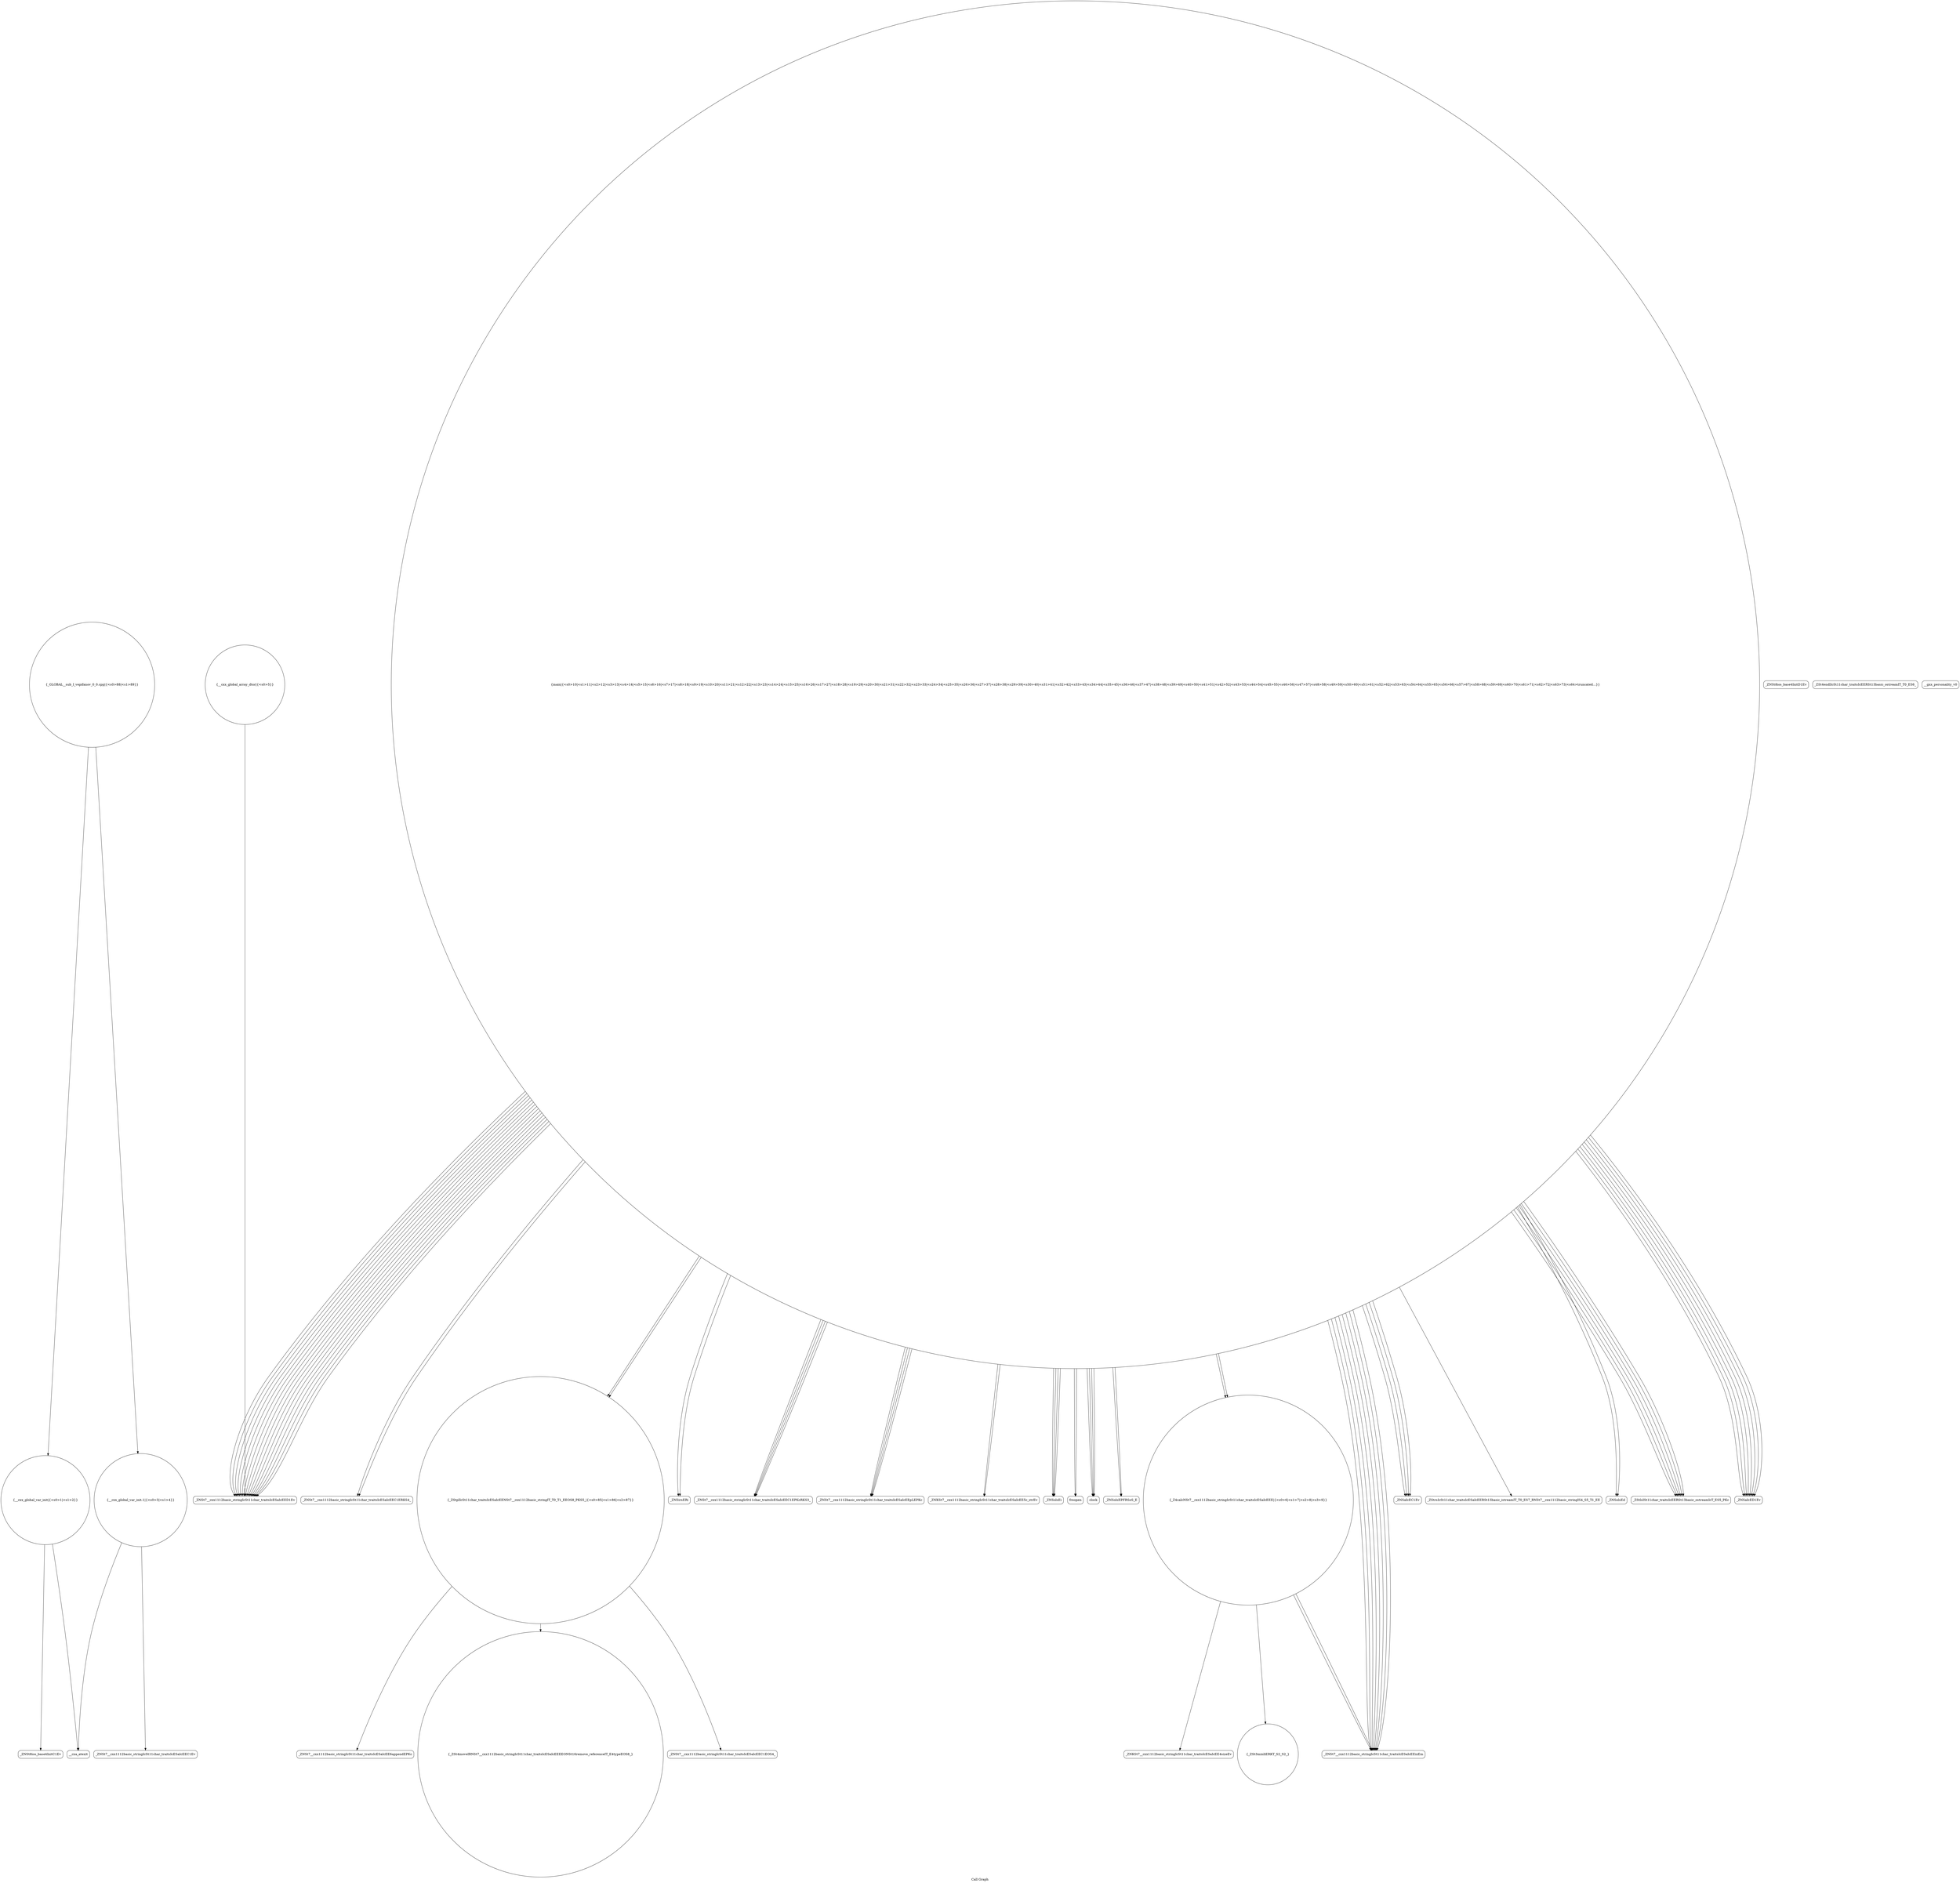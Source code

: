 digraph "Call Graph" {
	label="Call Graph";

	Node0x561a8f3f42f0 [shape=record,shape=circle,label="{__cxx_global_var_init|{<s0>1|<s1>2}}"];
	Node0x561a8f3f42f0:s0 -> Node0x561a8f3f4780[color=black];
	Node0x561a8f3f42f0:s1 -> Node0x561a8f3f4880[color=black];
	Node0x561a8f3f5400 [shape=record,shape=Mrecord,label="{_ZNSt7__cxx1112basic_stringIcSt11char_traitsIcESaIcEEC1ERKS4_}"];
	Node0x561a8f3f4a80 [shape=record,shape=Mrecord,label="{_ZNSt7__cxx1112basic_stringIcSt11char_traitsIcESaIcEED1Ev}"];
	Node0x561a8f3f5780 [shape=record,shape=circle,label="{_GLOBAL__sub_I_vepifanov_0_0.cpp|{<s0>88|<s1>89}}"];
	Node0x561a8f3f5780:s0 -> Node0x561a8f3f42f0[color=black];
	Node0x561a8f3f5780:s1 -> Node0x561a8f3f4900[color=black];
	Node0x561a8f3f4e00 [shape=record,shape=circle,label="{_ZStplIcSt11char_traitsIcESaIcEENSt7__cxx1112basic_stringIT_T0_T1_EEOS8_PKS5_|{<s0>85|<s1>86|<s2>87}}"];
	Node0x561a8f3f4e00:s0 -> Node0x561a8f3f5680[color=black];
	Node0x561a8f3f4e00:s1 -> Node0x561a8f3f5600[color=black];
	Node0x561a8f3f4e00:s2 -> Node0x561a8f3f5700[color=black];
	Node0x561a8f3f5180 [shape=record,shape=Mrecord,label="{_ZNSirsERi}"];
	Node0x561a8f3f4800 [shape=record,shape=Mrecord,label="{_ZNSt8ios_base4InitD1Ev}"];
	Node0x561a8f3f5500 [shape=record,shape=Mrecord,label="{_ZSt4endlIcSt11char_traitsIcEERSt13basic_ostreamIT_T0_ES6_}"];
	Node0x561a8f3f4b80 [shape=record,shape=Mrecord,label="{_ZNKSt7__cxx1112basic_stringIcSt11char_traitsIcESaIcEE4sizeEv}"];
	Node0x561a8f3f4f00 [shape=record,shape=Mrecord,label="{_ZNSt7__cxx1112basic_stringIcSt11char_traitsIcESaIcEEC1EPKcRKS3_}"];
	Node0x561a8f3f5280 [shape=record,shape=Mrecord,label="{_ZNSt7__cxx1112basic_stringIcSt11char_traitsIcESaIcEEpLEPKc}"];
	Node0x561a8f3f4900 [shape=record,shape=circle,label="{__cxx_global_var_init.1|{<s0>3|<s1>4}}"];
	Node0x561a8f3f4900:s0 -> Node0x561a8f3f4980[color=black];
	Node0x561a8f3f4900:s1 -> Node0x561a8f3f4880[color=black];
	Node0x561a8f3f5600 [shape=record,shape=circle,label="{_ZSt4moveIRNSt7__cxx1112basic_stringIcSt11char_traitsIcESaIcEEEEONSt16remove_referenceIT_E4typeEOS8_}"];
	Node0x561a8f3f4c80 [shape=record,shape=circle,label="{_ZSt3minIiERKT_S2_S2_}"];
	Node0x561a8f3f5000 [shape=record,shape=Mrecord,label="{_ZNKSt7__cxx1112basic_stringIcSt11char_traitsIcESaIcEE5c_strEv}"];
	Node0x561a8f3f5380 [shape=record,shape=Mrecord,label="{_ZNSolsEi}"];
	Node0x561a8f3f4a00 [shape=record,shape=circle,label="{__cxx_global_array_dtor|{<s0>5}}"];
	Node0x561a8f3f4a00:s0 -> Node0x561a8f3f4a80[color=black];
	Node0x561a8f3f5700 [shape=record,shape=Mrecord,label="{_ZNSt7__cxx1112basic_stringIcSt11char_traitsIcESaIcEEC1EOS4_}"];
	Node0x561a8f3f4d80 [shape=record,shape=Mrecord,label="{freopen}"];
	Node0x561a8f3f5100 [shape=record,shape=Mrecord,label="{clock}"];
	Node0x561a8f3f4780 [shape=record,shape=Mrecord,label="{_ZNSt8ios_base4InitC1Ev}"];
	Node0x561a8f3f5480 [shape=record,shape=Mrecord,label="{_ZNSolsEPFRSoS_E}"];
	Node0x561a8f3f4b00 [shape=record,shape=circle,label="{_Z4calcNSt7__cxx1112basic_stringIcSt11char_traitsIcESaIcEEE|{<s0>6|<s1>7|<s2>8|<s3>9}}"];
	Node0x561a8f3f4b00:s0 -> Node0x561a8f3f4b80[color=black];
	Node0x561a8f3f4b00:s1 -> Node0x561a8f3f4c00[color=black];
	Node0x561a8f3f4b00:s2 -> Node0x561a8f3f4c00[color=black];
	Node0x561a8f3f4b00:s3 -> Node0x561a8f3f4c80[color=black];
	Node0x561a8f3f4e80 [shape=record,shape=Mrecord,label="{_ZNSaIcEC1Ev}"];
	Node0x561a8f3f5200 [shape=record,shape=Mrecord,label="{_ZStrsIcSt11char_traitsIcESaIcEERSt13basic_istreamIT_T0_ES7_RNSt7__cxx1112basic_stringIS4_S5_T1_EE}"];
	Node0x561a8f3f4880 [shape=record,shape=Mrecord,label="{__cxa_atexit}"];
	Node0x561a8f3f5580 [shape=record,shape=Mrecord,label="{_ZNSolsEd}"];
	Node0x561a8f3f4c00 [shape=record,shape=Mrecord,label="{_ZNSt7__cxx1112basic_stringIcSt11char_traitsIcESaIcEEixEm}"];
	Node0x561a8f3f4f80 [shape=record,shape=Mrecord,label="{__gxx_personality_v0}"];
	Node0x561a8f3f5300 [shape=record,shape=Mrecord,label="{_ZStlsISt11char_traitsIcEERSt13basic_ostreamIcT_ES5_PKc}"];
	Node0x561a8f3f4980 [shape=record,shape=Mrecord,label="{_ZNSt7__cxx1112basic_stringIcSt11char_traitsIcESaIcEEC1Ev}"];
	Node0x561a8f3f5680 [shape=record,shape=Mrecord,label="{_ZNSt7__cxx1112basic_stringIcSt11char_traitsIcESaIcEE6appendEPKc}"];
	Node0x561a8f3f4d00 [shape=record,shape=circle,label="{main|{<s0>10|<s1>11|<s2>12|<s3>13|<s4>14|<s5>15|<s6>16|<s7>17|<s8>18|<s9>19|<s10>20|<s11>21|<s12>22|<s13>23|<s14>24|<s15>25|<s16>26|<s17>27|<s18>28|<s19>29|<s20>30|<s21>31|<s22>32|<s23>33|<s24>34|<s25>35|<s26>36|<s27>37|<s28>38|<s29>39|<s30>40|<s31>41|<s32>42|<s33>43|<s34>44|<s35>45|<s36>46|<s37>47|<s38>48|<s39>49|<s40>50|<s41>51|<s42>52|<s43>53|<s44>54|<s45>55|<s46>56|<s47>57|<s48>58|<s49>59|<s50>60|<s51>61|<s52>62|<s53>63|<s54>64|<s55>65|<s56>66|<s57>67|<s58>68|<s59>69|<s60>70|<s61>71|<s62>72|<s63>73|<s64>truncated...}}"];
	Node0x561a8f3f4d00:s0 -> Node0x561a8f3f4e80[color=black];
	Node0x561a8f3f4d00:s1 -> Node0x561a8f3f4f00[color=black];
	Node0x561a8f3f4d00:s2 -> Node0x561a8f3f4e00[color=black];
	Node0x561a8f3f4d00:s3 -> Node0x561a8f3f5000[color=black];
	Node0x561a8f3f4d00:s4 -> Node0x561a8f3f4d80[color=black];
	Node0x561a8f3f4d00:s5 -> Node0x561a8f3f4a80[color=black];
	Node0x561a8f3f4d00:s6 -> Node0x561a8f3f4a80[color=black];
	Node0x561a8f3f4d00:s7 -> Node0x561a8f3f5080[color=black];
	Node0x561a8f3f4d00:s8 -> Node0x561a8f3f4e80[color=black];
	Node0x561a8f3f4d00:s9 -> Node0x561a8f3f4f00[color=black];
	Node0x561a8f3f4d00:s10 -> Node0x561a8f3f4e00[color=black];
	Node0x561a8f3f4d00:s11 -> Node0x561a8f3f5000[color=black];
	Node0x561a8f3f4d00:s12 -> Node0x561a8f3f4d80[color=black];
	Node0x561a8f3f4d00:s13 -> Node0x561a8f3f4a80[color=black];
	Node0x561a8f3f4d00:s14 -> Node0x561a8f3f4a80[color=black];
	Node0x561a8f3f4d00:s15 -> Node0x561a8f3f5080[color=black];
	Node0x561a8f3f4d00:s16 -> Node0x561a8f3f4a80[color=black];
	Node0x561a8f3f4d00:s17 -> Node0x561a8f3f4a80[color=black];
	Node0x561a8f3f4d00:s18 -> Node0x561a8f3f5080[color=black];
	Node0x561a8f3f4d00:s19 -> Node0x561a8f3f4a80[color=black];
	Node0x561a8f3f4d00:s20 -> Node0x561a8f3f4a80[color=black];
	Node0x561a8f3f4d00:s21 -> Node0x561a8f3f5080[color=black];
	Node0x561a8f3f4d00:s22 -> Node0x561a8f3f5100[color=black];
	Node0x561a8f3f4d00:s23 -> Node0x561a8f3f5180[color=black];
	Node0x561a8f3f4d00:s24 -> Node0x561a8f3f5100[color=black];
	Node0x561a8f3f4d00:s25 -> Node0x561a8f3f5180[color=black];
	Node0x561a8f3f4d00:s26 -> Node0x561a8f3f5200[color=black];
	Node0x561a8f3f4d00:s27 -> Node0x561a8f3f4e80[color=black];
	Node0x561a8f3f4d00:s28 -> Node0x561a8f3f4f00[color=black];
	Node0x561a8f3f4d00:s29 -> Node0x561a8f3f5080[color=black];
	Node0x561a8f3f4d00:s30 -> Node0x561a8f3f4e80[color=black];
	Node0x561a8f3f4d00:s31 -> Node0x561a8f3f4f00[color=black];
	Node0x561a8f3f4d00:s32 -> Node0x561a8f3f5080[color=black];
	Node0x561a8f3f4d00:s33 -> Node0x561a8f3f4c00[color=black];
	Node0x561a8f3f4d00:s34 -> Node0x561a8f3f4c00[color=black];
	Node0x561a8f3f4d00:s35 -> Node0x561a8f3f5080[color=black];
	Node0x561a8f3f4d00:s36 -> Node0x561a8f3f5080[color=black];
	Node0x561a8f3f4d00:s37 -> Node0x561a8f3f5280[color=black];
	Node0x561a8f3f4d00:s38 -> Node0x561a8f3f4c00[color=black];
	Node0x561a8f3f4d00:s39 -> Node0x561a8f3f4c00[color=black];
	Node0x561a8f3f4d00:s40 -> Node0x561a8f3f5280[color=black];
	Node0x561a8f3f4d00:s41 -> Node0x561a8f3f4c00[color=black];
	Node0x561a8f3f4d00:s42 -> Node0x561a8f3f4c00[color=black];
	Node0x561a8f3f4d00:s43 -> Node0x561a8f3f5280[color=black];
	Node0x561a8f3f4d00:s44 -> Node0x561a8f3f4c00[color=black];
	Node0x561a8f3f4d00:s45 -> Node0x561a8f3f4c00[color=black];
	Node0x561a8f3f4d00:s46 -> Node0x561a8f3f5280[color=black];
	Node0x561a8f3f4d00:s47 -> Node0x561a8f3f5300[color=black];
	Node0x561a8f3f4d00:s48 -> Node0x561a8f3f5380[color=black];
	Node0x561a8f3f4d00:s49 -> Node0x561a8f3f5300[color=black];
	Node0x561a8f3f4d00:s50 -> Node0x561a8f3f5300[color=black];
	Node0x561a8f3f4d00:s51 -> Node0x561a8f3f5400[color=black];
	Node0x561a8f3f4d00:s52 -> Node0x561a8f3f4b00[color=black];
	Node0x561a8f3f4d00:s53 -> Node0x561a8f3f5400[color=black];
	Node0x561a8f3f4d00:s54 -> Node0x561a8f3f4b00[color=black];
	Node0x561a8f3f4d00:s55 -> Node0x561a8f3f5380[color=black];
	Node0x561a8f3f4d00:s56 -> Node0x561a8f3f4a80[color=black];
	Node0x561a8f3f4d00:s57 -> Node0x561a8f3f4a80[color=black];
	Node0x561a8f3f4d00:s58 -> Node0x561a8f3f4a80[color=black];
	Node0x561a8f3f4d00:s59 -> Node0x561a8f3f4a80[color=black];
	Node0x561a8f3f4d00:s60 -> Node0x561a8f3f5480[color=black];
	Node0x561a8f3f4d00:s61 -> Node0x561a8f3f5380[color=black];
	Node0x561a8f3f4d00:s62 -> Node0x561a8f3f5300[color=black];
	Node0x561a8f3f4d00:s63 -> Node0x561a8f3f5380[color=black];
	Node0x561a8f3f4d00:s64 -> Node0x561a8f3f5300[color=black];
	Node0x561a8f3f4d00:s64 -> Node0x561a8f3f5100[color=black];
	Node0x561a8f3f4d00:s64 -> Node0x561a8f3f5580[color=black];
	Node0x561a8f3f4d00:s64 -> Node0x561a8f3f5300[color=black];
	Node0x561a8f3f4d00:s64 -> Node0x561a8f3f5100[color=black];
	Node0x561a8f3f4d00:s64 -> Node0x561a8f3f5580[color=black];
	Node0x561a8f3f4d00:s64 -> Node0x561a8f3f5480[color=black];
	Node0x561a8f3f4d00:s64 -> Node0x561a8f3f4a80[color=black];
	Node0x561a8f3f4d00:s64 -> Node0x561a8f3f4a80[color=black];
	Node0x561a8f3f4d00:s64 -> Node0x561a8f3f4a80[color=black];
	Node0x561a8f3f4d00:s64 -> Node0x561a8f3f4a80[color=black];
	Node0x561a8f3f5080 [shape=record,shape=Mrecord,label="{_ZNSaIcED1Ev}"];
}
